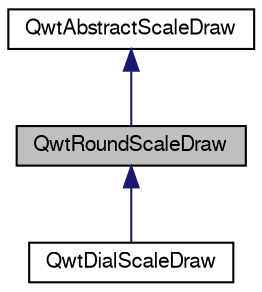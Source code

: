 digraph G
{
  edge [fontname="FreeSans",fontsize="10",labelfontname="FreeSans",labelfontsize="10"];
  node [fontname="FreeSans",fontsize="10",shape=record];
  Node1 [label="QwtRoundScaleDraw",height=0.2,width=0.4,color="black", fillcolor="grey75", style="filled" fontcolor="black"];
  Node2 -> Node1 [dir="back",color="midnightblue",fontsize="10",style="solid",fontname="FreeSans"];
  Node2 [label="QwtAbstractScaleDraw",height=0.2,width=0.4,color="black", fillcolor="white", style="filled",URL="$class_qwt_abstract_scale_draw.html",tooltip="A abstract base class for drawing scales."];
  Node1 -> Node3 [dir="back",color="midnightblue",fontsize="10",style="solid",fontname="FreeSans"];
  Node3 [label="QwtDialScaleDraw",height=0.2,width=0.4,color="black", fillcolor="white", style="filled",URL="$class_qwt_dial_scale_draw.html",tooltip="A special scale draw made for QwtDial."];
}
